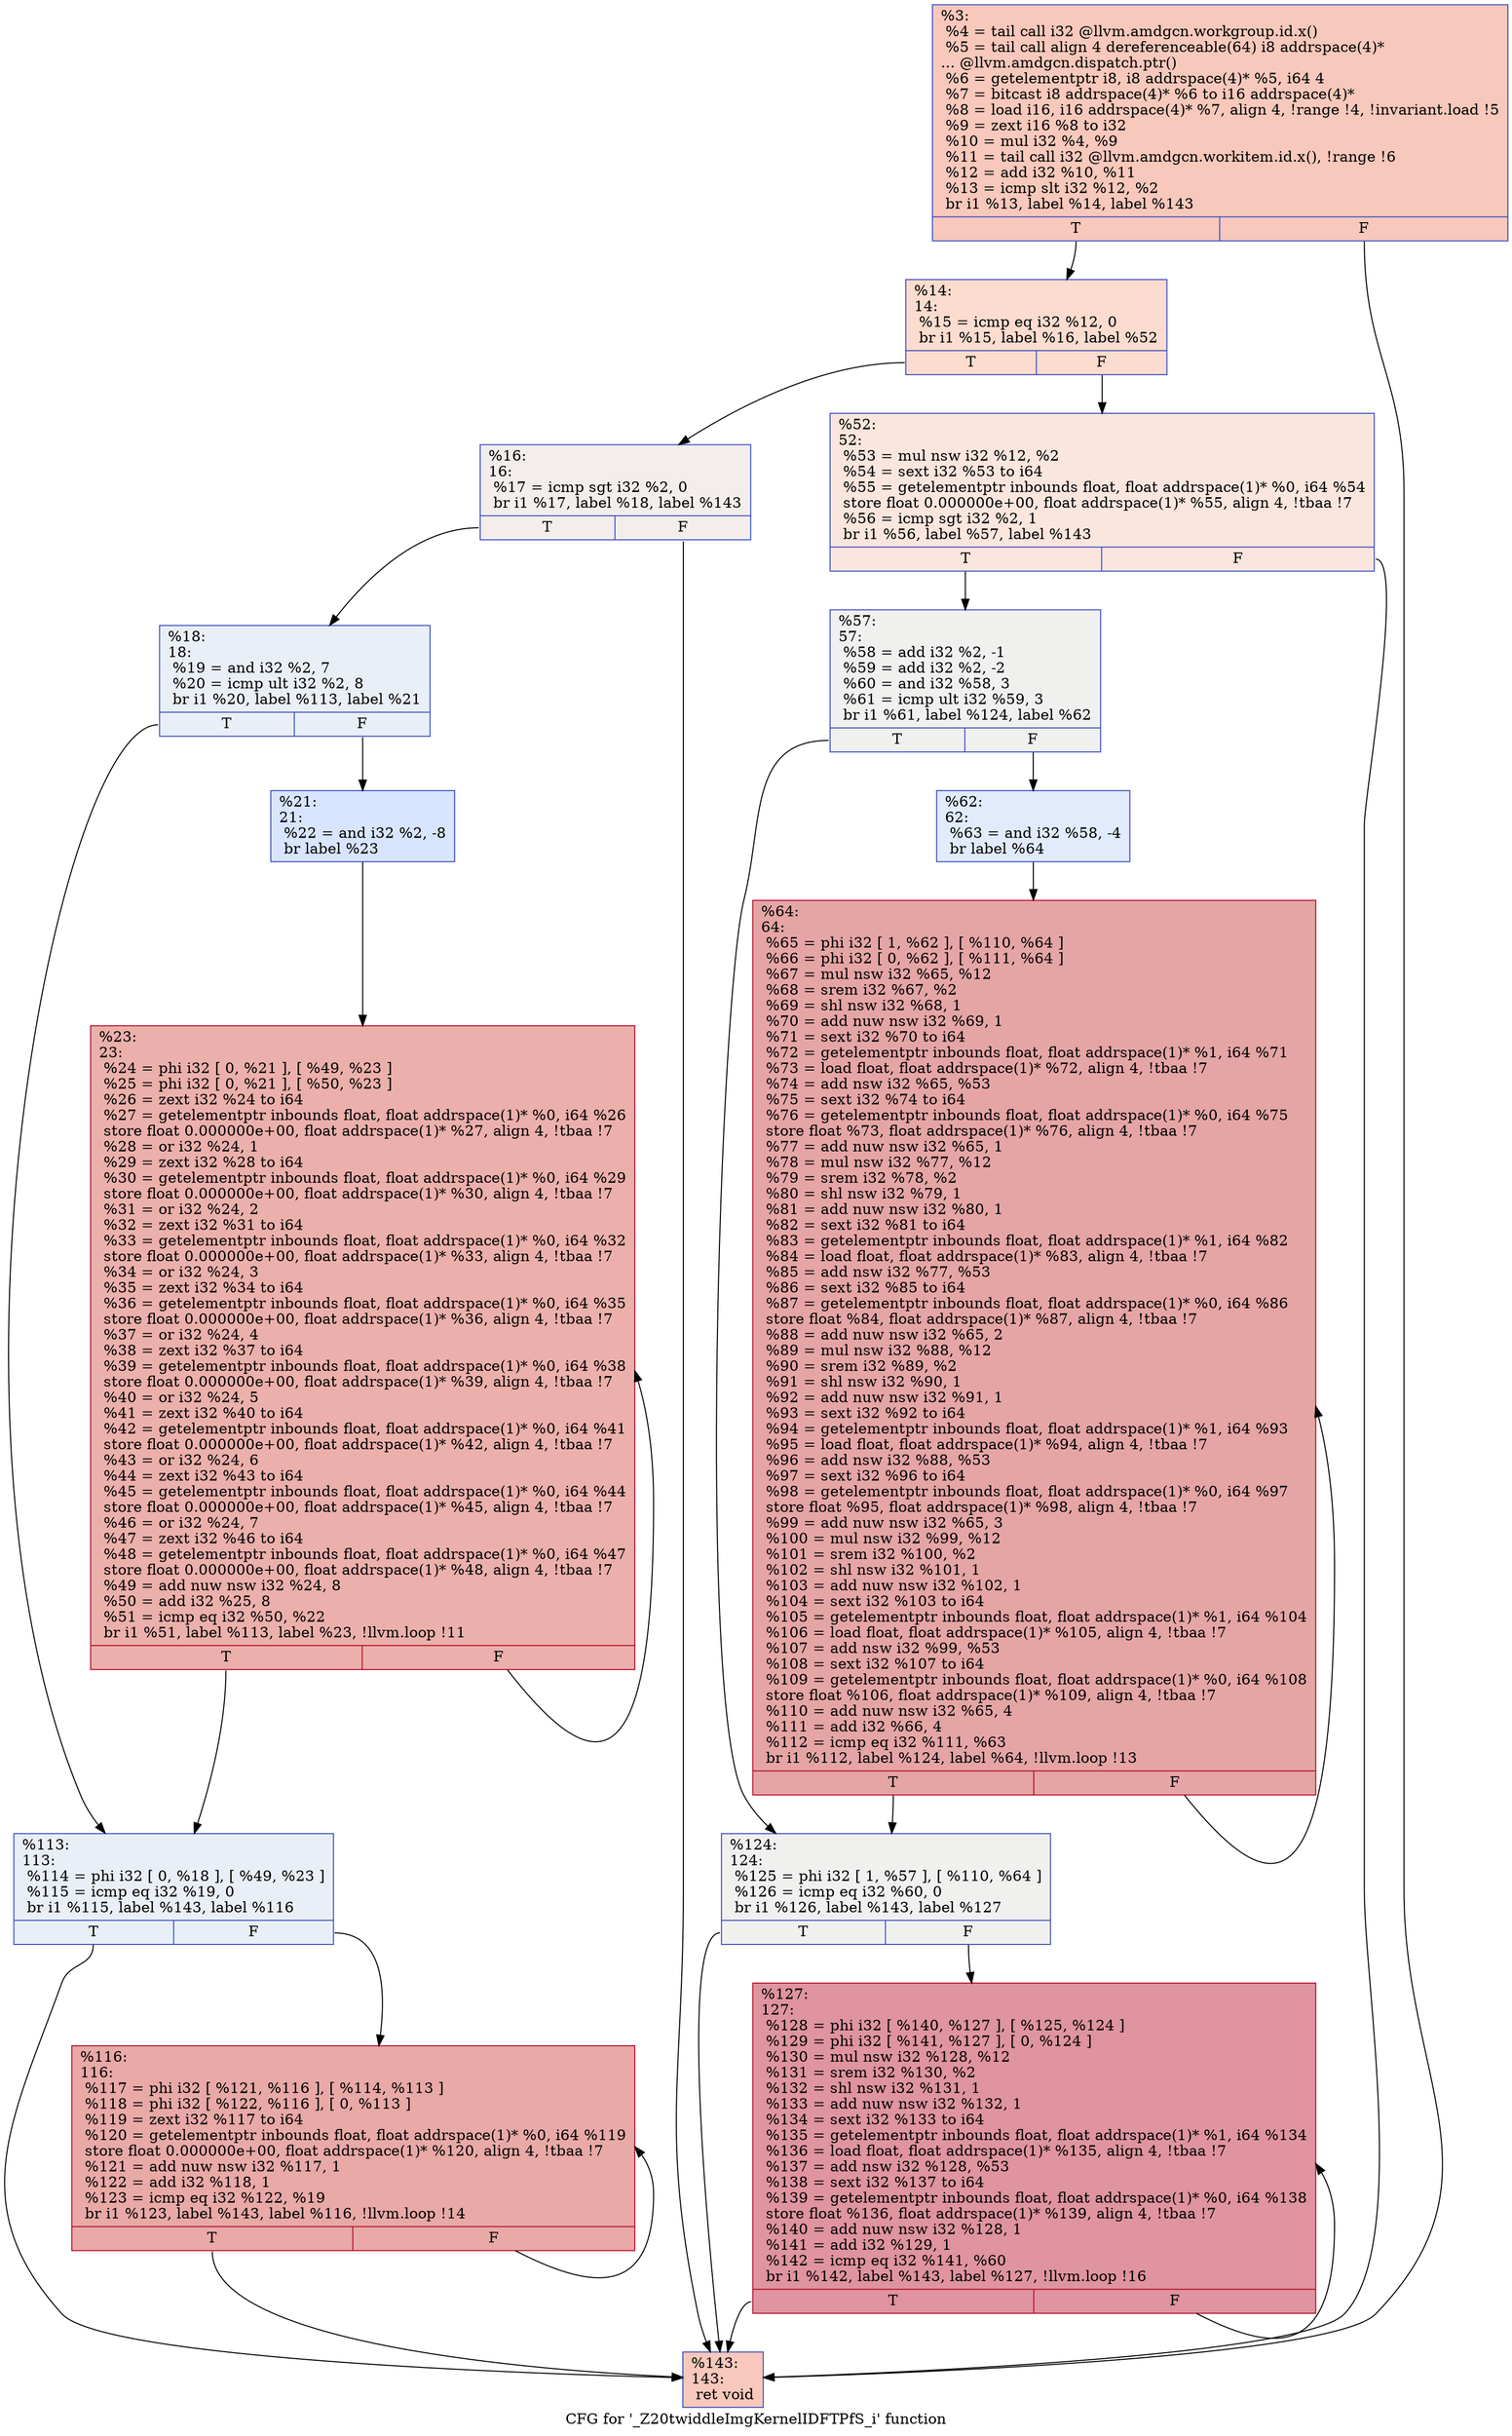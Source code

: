 digraph "CFG for '_Z20twiddleImgKernelIDFTPfS_i' function" {
	label="CFG for '_Z20twiddleImgKernelIDFTPfS_i' function";

	Node0x4b349c0 [shape=record,color="#3d50c3ff", style=filled, fillcolor="#ed836670",label="{%3:\l  %4 = tail call i32 @llvm.amdgcn.workgroup.id.x()\l  %5 = tail call align 4 dereferenceable(64) i8 addrspace(4)*\l... @llvm.amdgcn.dispatch.ptr()\l  %6 = getelementptr i8, i8 addrspace(4)* %5, i64 4\l  %7 = bitcast i8 addrspace(4)* %6 to i16 addrspace(4)*\l  %8 = load i16, i16 addrspace(4)* %7, align 4, !range !4, !invariant.load !5\l  %9 = zext i16 %8 to i32\l  %10 = mul i32 %4, %9\l  %11 = tail call i32 @llvm.amdgcn.workitem.id.x(), !range !6\l  %12 = add i32 %10, %11\l  %13 = icmp slt i32 %12, %2\l  br i1 %13, label %14, label %143\l|{<s0>T|<s1>F}}"];
	Node0x4b349c0:s0 -> Node0x4b368c0;
	Node0x4b349c0:s1 -> Node0x4b36950;
	Node0x4b368c0 [shape=record,color="#3d50c3ff", style=filled, fillcolor="#f7af9170",label="{%14:\l14:                                               \l  %15 = icmp eq i32 %12, 0\l  br i1 %15, label %16, label %52\l|{<s0>T|<s1>F}}"];
	Node0x4b368c0:s0 -> Node0x4b36b20;
	Node0x4b368c0:s1 -> Node0x4b36b70;
	Node0x4b36b20 [shape=record,color="#3d50c3ff", style=filled, fillcolor="#e5d8d170",label="{%16:\l16:                                               \l  %17 = icmp sgt i32 %2, 0\l  br i1 %17, label %18, label %143\l|{<s0>T|<s1>F}}"];
	Node0x4b36b20:s0 -> Node0x4b36dc0;
	Node0x4b36b20:s1 -> Node0x4b36950;
	Node0x4b36dc0 [shape=record,color="#3d50c3ff", style=filled, fillcolor="#cedaeb70",label="{%18:\l18:                                               \l  %19 = and i32 %2, 7\l  %20 = icmp ult i32 %2, 8\l  br i1 %20, label %113, label %21\l|{<s0>T|<s1>F}}"];
	Node0x4b36dc0:s0 -> Node0x4b37040;
	Node0x4b36dc0:s1 -> Node0x4b37090;
	Node0x4b37090 [shape=record,color="#3d50c3ff", style=filled, fillcolor="#a7c5fe70",label="{%21:\l21:                                               \l  %22 = and i32 %2, -8\l  br label %23\l}"];
	Node0x4b37090 -> Node0x4b37290;
	Node0x4b37290 [shape=record,color="#b70d28ff", style=filled, fillcolor="#d24b4070",label="{%23:\l23:                                               \l  %24 = phi i32 [ 0, %21 ], [ %49, %23 ]\l  %25 = phi i32 [ 0, %21 ], [ %50, %23 ]\l  %26 = zext i32 %24 to i64\l  %27 = getelementptr inbounds float, float addrspace(1)* %0, i64 %26\l  store float 0.000000e+00, float addrspace(1)* %27, align 4, !tbaa !7\l  %28 = or i32 %24, 1\l  %29 = zext i32 %28 to i64\l  %30 = getelementptr inbounds float, float addrspace(1)* %0, i64 %29\l  store float 0.000000e+00, float addrspace(1)* %30, align 4, !tbaa !7\l  %31 = or i32 %24, 2\l  %32 = zext i32 %31 to i64\l  %33 = getelementptr inbounds float, float addrspace(1)* %0, i64 %32\l  store float 0.000000e+00, float addrspace(1)* %33, align 4, !tbaa !7\l  %34 = or i32 %24, 3\l  %35 = zext i32 %34 to i64\l  %36 = getelementptr inbounds float, float addrspace(1)* %0, i64 %35\l  store float 0.000000e+00, float addrspace(1)* %36, align 4, !tbaa !7\l  %37 = or i32 %24, 4\l  %38 = zext i32 %37 to i64\l  %39 = getelementptr inbounds float, float addrspace(1)* %0, i64 %38\l  store float 0.000000e+00, float addrspace(1)* %39, align 4, !tbaa !7\l  %40 = or i32 %24, 5\l  %41 = zext i32 %40 to i64\l  %42 = getelementptr inbounds float, float addrspace(1)* %0, i64 %41\l  store float 0.000000e+00, float addrspace(1)* %42, align 4, !tbaa !7\l  %43 = or i32 %24, 6\l  %44 = zext i32 %43 to i64\l  %45 = getelementptr inbounds float, float addrspace(1)* %0, i64 %44\l  store float 0.000000e+00, float addrspace(1)* %45, align 4, !tbaa !7\l  %46 = or i32 %24, 7\l  %47 = zext i32 %46 to i64\l  %48 = getelementptr inbounds float, float addrspace(1)* %0, i64 %47\l  store float 0.000000e+00, float addrspace(1)* %48, align 4, !tbaa !7\l  %49 = add nuw nsw i32 %24, 8\l  %50 = add i32 %25, 8\l  %51 = icmp eq i32 %50, %22\l  br i1 %51, label %113, label %23, !llvm.loop !11\l|{<s0>T|<s1>F}}"];
	Node0x4b37290:s0 -> Node0x4b37040;
	Node0x4b37290:s1 -> Node0x4b37290;
	Node0x4b36b70 [shape=record,color="#3d50c3ff", style=filled, fillcolor="#f3c7b170",label="{%52:\l52:                                               \l  %53 = mul nsw i32 %12, %2\l  %54 = sext i32 %53 to i64\l  %55 = getelementptr inbounds float, float addrspace(1)* %0, i64 %54\l  store float 0.000000e+00, float addrspace(1)* %55, align 4, !tbaa !7\l  %56 = icmp sgt i32 %2, 1\l  br i1 %56, label %57, label %143\l|{<s0>T|<s1>F}}"];
	Node0x4b36b70:s0 -> Node0x4b3a010;
	Node0x4b36b70:s1 -> Node0x4b36950;
	Node0x4b3a010 [shape=record,color="#3d50c3ff", style=filled, fillcolor="#dedcdb70",label="{%57:\l57:                                               \l  %58 = add i32 %2, -1\l  %59 = add i32 %2, -2\l  %60 = and i32 %58, 3\l  %61 = icmp ult i32 %59, 3\l  br i1 %61, label %124, label %62\l|{<s0>T|<s1>F}}"];
	Node0x4b3a010:s0 -> Node0x4b3a350;
	Node0x4b3a010:s1 -> Node0x4b3a3a0;
	Node0x4b3a3a0 [shape=record,color="#3d50c3ff", style=filled, fillcolor="#bbd1f870",label="{%62:\l62:                                               \l  %63 = and i32 %58, -4\l  br label %64\l}"];
	Node0x4b3a3a0 -> Node0x4b3a570;
	Node0x4b3a570 [shape=record,color="#b70d28ff", style=filled, fillcolor="#c5333470",label="{%64:\l64:                                               \l  %65 = phi i32 [ 1, %62 ], [ %110, %64 ]\l  %66 = phi i32 [ 0, %62 ], [ %111, %64 ]\l  %67 = mul nsw i32 %65, %12\l  %68 = srem i32 %67, %2\l  %69 = shl nsw i32 %68, 1\l  %70 = add nuw nsw i32 %69, 1\l  %71 = sext i32 %70 to i64\l  %72 = getelementptr inbounds float, float addrspace(1)* %1, i64 %71\l  %73 = load float, float addrspace(1)* %72, align 4, !tbaa !7\l  %74 = add nsw i32 %65, %53\l  %75 = sext i32 %74 to i64\l  %76 = getelementptr inbounds float, float addrspace(1)* %0, i64 %75\l  store float %73, float addrspace(1)* %76, align 4, !tbaa !7\l  %77 = add nuw nsw i32 %65, 1\l  %78 = mul nsw i32 %77, %12\l  %79 = srem i32 %78, %2\l  %80 = shl nsw i32 %79, 1\l  %81 = add nuw nsw i32 %80, 1\l  %82 = sext i32 %81 to i64\l  %83 = getelementptr inbounds float, float addrspace(1)* %1, i64 %82\l  %84 = load float, float addrspace(1)* %83, align 4, !tbaa !7\l  %85 = add nsw i32 %77, %53\l  %86 = sext i32 %85 to i64\l  %87 = getelementptr inbounds float, float addrspace(1)* %0, i64 %86\l  store float %84, float addrspace(1)* %87, align 4, !tbaa !7\l  %88 = add nuw nsw i32 %65, 2\l  %89 = mul nsw i32 %88, %12\l  %90 = srem i32 %89, %2\l  %91 = shl nsw i32 %90, 1\l  %92 = add nuw nsw i32 %91, 1\l  %93 = sext i32 %92 to i64\l  %94 = getelementptr inbounds float, float addrspace(1)* %1, i64 %93\l  %95 = load float, float addrspace(1)* %94, align 4, !tbaa !7\l  %96 = add nsw i32 %88, %53\l  %97 = sext i32 %96 to i64\l  %98 = getelementptr inbounds float, float addrspace(1)* %0, i64 %97\l  store float %95, float addrspace(1)* %98, align 4, !tbaa !7\l  %99 = add nuw nsw i32 %65, 3\l  %100 = mul nsw i32 %99, %12\l  %101 = srem i32 %100, %2\l  %102 = shl nsw i32 %101, 1\l  %103 = add nuw nsw i32 %102, 1\l  %104 = sext i32 %103 to i64\l  %105 = getelementptr inbounds float, float addrspace(1)* %1, i64 %104\l  %106 = load float, float addrspace(1)* %105, align 4, !tbaa !7\l  %107 = add nsw i32 %99, %53\l  %108 = sext i32 %107 to i64\l  %109 = getelementptr inbounds float, float addrspace(1)* %0, i64 %108\l  store float %106, float addrspace(1)* %109, align 4, !tbaa !7\l  %110 = add nuw nsw i32 %65, 4\l  %111 = add i32 %66, 4\l  %112 = icmp eq i32 %111, %63\l  br i1 %112, label %124, label %64, !llvm.loop !13\l|{<s0>T|<s1>F}}"];
	Node0x4b3a570:s0 -> Node0x4b3a350;
	Node0x4b3a570:s1 -> Node0x4b3a570;
	Node0x4b37040 [shape=record,color="#3d50c3ff", style=filled, fillcolor="#cedaeb70",label="{%113:\l113:                                              \l  %114 = phi i32 [ 0, %18 ], [ %49, %23 ]\l  %115 = icmp eq i32 %19, 0\l  br i1 %115, label %143, label %116\l|{<s0>T|<s1>F}}"];
	Node0x4b37040:s0 -> Node0x4b36950;
	Node0x4b37040:s1 -> Node0x4b3c800;
	Node0x4b3c800 [shape=record,color="#b70d28ff", style=filled, fillcolor="#ca3b3770",label="{%116:\l116:                                              \l  %117 = phi i32 [ %121, %116 ], [ %114, %113 ]\l  %118 = phi i32 [ %122, %116 ], [ 0, %113 ]\l  %119 = zext i32 %117 to i64\l  %120 = getelementptr inbounds float, float addrspace(1)* %0, i64 %119\l  store float 0.000000e+00, float addrspace(1)* %120, align 4, !tbaa !7\l  %121 = add nuw nsw i32 %117, 1\l  %122 = add i32 %118, 1\l  %123 = icmp eq i32 %122, %19\l  br i1 %123, label %143, label %116, !llvm.loop !14\l|{<s0>T|<s1>F}}"];
	Node0x4b3c800:s0 -> Node0x4b36950;
	Node0x4b3c800:s1 -> Node0x4b3c800;
	Node0x4b3a350 [shape=record,color="#3d50c3ff", style=filled, fillcolor="#dedcdb70",label="{%124:\l124:                                              \l  %125 = phi i32 [ 1, %57 ], [ %110, %64 ]\l  %126 = icmp eq i32 %60, 0\l  br i1 %126, label %143, label %127\l|{<s0>T|<s1>F}}"];
	Node0x4b3a350:s0 -> Node0x4b36950;
	Node0x4b3a350:s1 -> Node0x4b3d0d0;
	Node0x4b3d0d0 [shape=record,color="#b70d28ff", style=filled, fillcolor="#b70d2870",label="{%127:\l127:                                              \l  %128 = phi i32 [ %140, %127 ], [ %125, %124 ]\l  %129 = phi i32 [ %141, %127 ], [ 0, %124 ]\l  %130 = mul nsw i32 %128, %12\l  %131 = srem i32 %130, %2\l  %132 = shl nsw i32 %131, 1\l  %133 = add nuw nsw i32 %132, 1\l  %134 = sext i32 %133 to i64\l  %135 = getelementptr inbounds float, float addrspace(1)* %1, i64 %134\l  %136 = load float, float addrspace(1)* %135, align 4, !tbaa !7\l  %137 = add nsw i32 %128, %53\l  %138 = sext i32 %137 to i64\l  %139 = getelementptr inbounds float, float addrspace(1)* %0, i64 %138\l  store float %136, float addrspace(1)* %139, align 4, !tbaa !7\l  %140 = add nuw nsw i32 %128, 1\l  %141 = add i32 %129, 1\l  %142 = icmp eq i32 %141, %60\l  br i1 %142, label %143, label %127, !llvm.loop !16\l|{<s0>T|<s1>F}}"];
	Node0x4b3d0d0:s0 -> Node0x4b36950;
	Node0x4b3d0d0:s1 -> Node0x4b3d0d0;
	Node0x4b36950 [shape=record,color="#3d50c3ff", style=filled, fillcolor="#ed836670",label="{%143:\l143:                                              \l  ret void\l}"];
}
